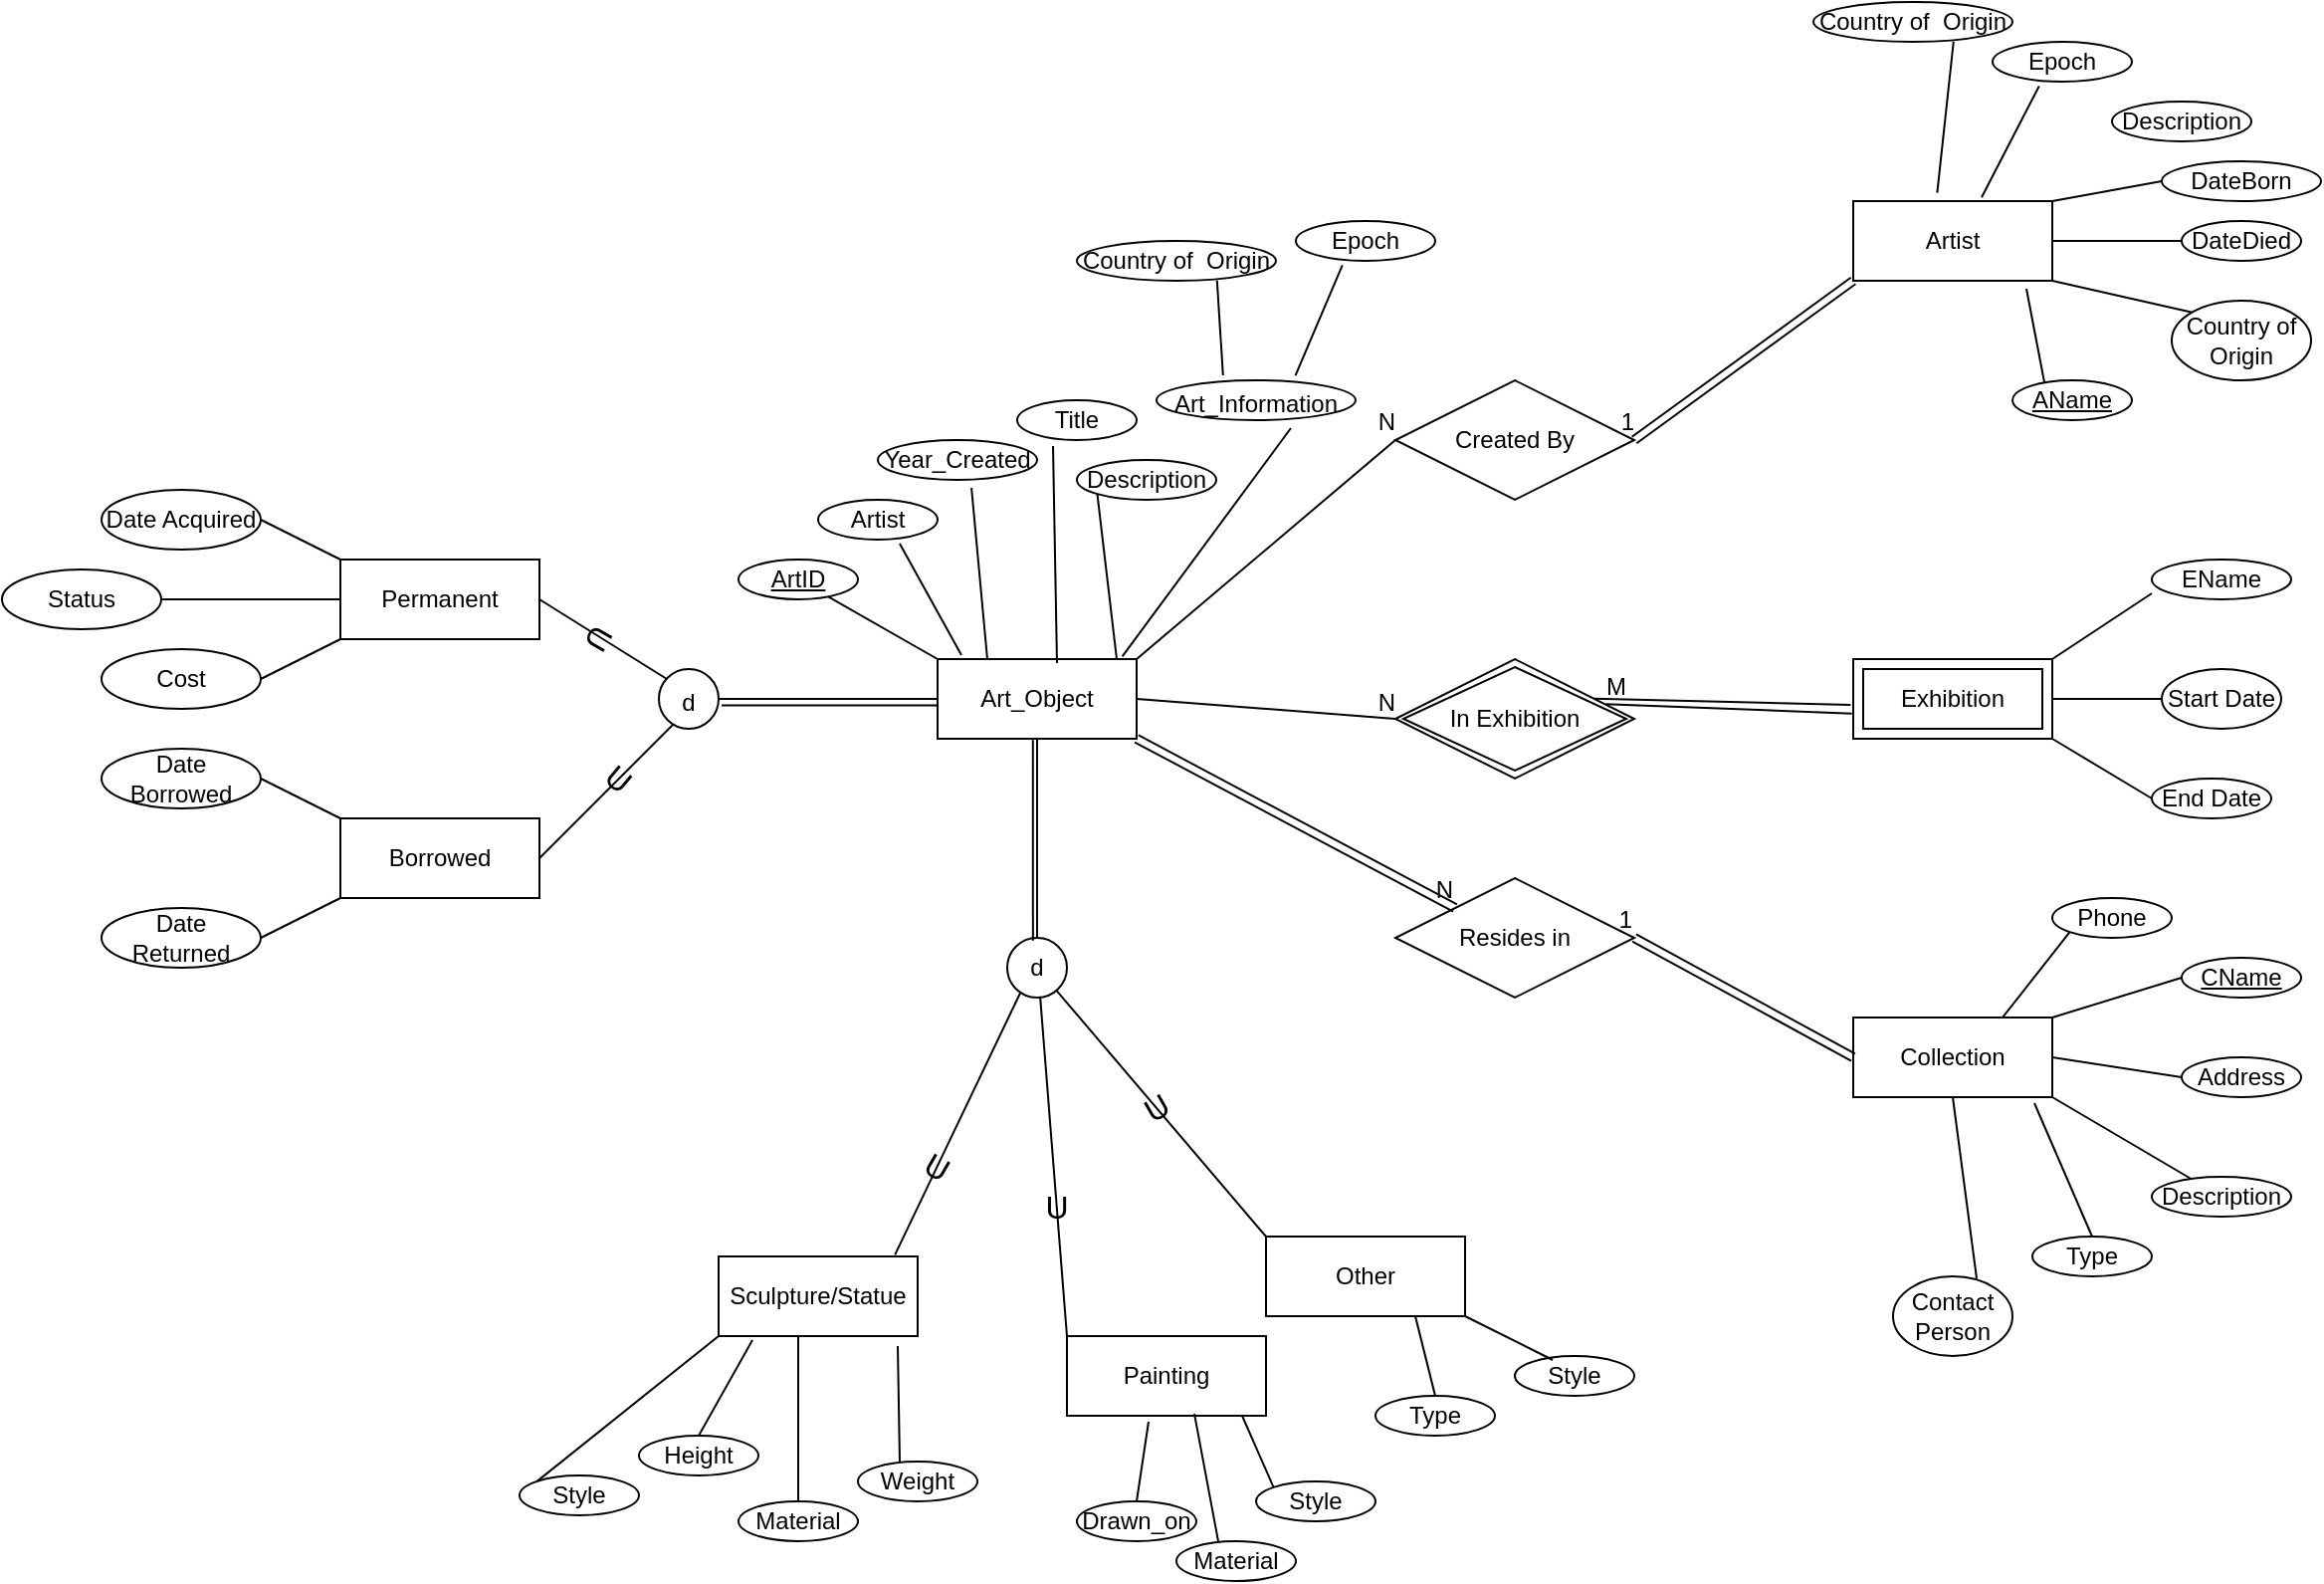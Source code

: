 <mxfile>
    <diagram id="M828vq5d6RUSsPA0u2Nk" name="Page-1">
        <mxGraphModel dx="2179" dy="916" grid="1" gridSize="10" guides="1" tooltips="1" connect="1" arrows="1" fold="1" page="1" pageScale="1" pageWidth="850" pageHeight="1100" math="0" shadow="0">
            <root>
                <mxCell id="0"/>
                <mxCell id="1" parent="0"/>
                <mxCell id="3" value="Art_Object" style="whiteSpace=wrap;html=1;align=center;" parent="1" vertex="1">
                    <mxGeometry x="360" y="390" width="100" height="40" as="geometry"/>
                </mxCell>
                <mxCell id="4" value="Sculpture/Statue" style="whiteSpace=wrap;html=1;align=center;" parent="1" vertex="1">
                    <mxGeometry x="250" y="690" width="100" height="40" as="geometry"/>
                </mxCell>
                <mxCell id="6" value="Painting" style="whiteSpace=wrap;html=1;align=center;" parent="1" vertex="1">
                    <mxGeometry x="425" y="730" width="100" height="40" as="geometry"/>
                </mxCell>
                <mxCell id="7" value="Borrowed" style="whiteSpace=wrap;html=1;align=center;" parent="1" vertex="1">
                    <mxGeometry x="60" y="470" width="100" height="40" as="geometry"/>
                </mxCell>
                <mxCell id="8" value="Permanent" style="whiteSpace=wrap;html=1;align=center;" parent="1" vertex="1">
                    <mxGeometry x="60" y="340" width="100" height="40" as="geometry"/>
                </mxCell>
                <mxCell id="10" value="" style="endArrow=none;html=1;exitX=0;exitY=0;exitDx=0;exitDy=0;" parent="1" source="6" edge="1">
                    <mxGeometry width="50" height="50" relative="1" as="geometry">
                        <mxPoint x="420" y="580" as="sourcePoint"/>
                        <mxPoint x="410" y="540" as="targetPoint"/>
                    </mxGeometry>
                </mxCell>
                <mxCell id="11" value="" style="endArrow=none;html=1;exitX=0.886;exitY=-0.02;exitDx=0;exitDy=0;exitPerimeter=0;" parent="1" source="4" edge="1">
                    <mxGeometry width="50" height="50" relative="1" as="geometry">
                        <mxPoint x="330" y="680" as="sourcePoint"/>
                        <mxPoint x="410" y="540" as="targetPoint"/>
                    </mxGeometry>
                </mxCell>
                <mxCell id="12" value="&lt;u&gt;ArtID&lt;/u&gt;" style="ellipse;whiteSpace=wrap;html=1;align=center;" parent="1" vertex="1">
                    <mxGeometry x="260" y="340" width="60" height="20" as="geometry"/>
                </mxCell>
                <mxCell id="13" value="Artist" style="ellipse;whiteSpace=wrap;html=1;align=center;" parent="1" vertex="1">
                    <mxGeometry x="300" y="310" width="60" height="20" as="geometry"/>
                </mxCell>
                <mxCell id="14" value="Year_Created" style="ellipse;whiteSpace=wrap;html=1;align=center;" parent="1" vertex="1">
                    <mxGeometry x="330" y="280" width="80" height="20" as="geometry"/>
                </mxCell>
                <mxCell id="15" value="" style="endArrow=none;html=1;exitX=0;exitY=0;exitDx=0;exitDy=0;" parent="1" source="3" target="12" edge="1">
                    <mxGeometry width="50" height="50" relative="1" as="geometry">
                        <mxPoint x="610" y="420" as="sourcePoint"/>
                        <mxPoint x="660" y="370" as="targetPoint"/>
                    </mxGeometry>
                </mxCell>
                <mxCell id="16" value="" style="endArrow=none;html=1;exitX=0.12;exitY=-0.05;exitDx=0;exitDy=0;entryX=0.683;entryY=1.1;entryDx=0;entryDy=0;entryPerimeter=0;exitPerimeter=0;" parent="1" source="3" target="13" edge="1">
                    <mxGeometry width="50" height="50" relative="1" as="geometry">
                        <mxPoint x="370" y="400" as="sourcePoint"/>
                        <mxPoint x="315.116" y="368.638" as="targetPoint"/>
                    </mxGeometry>
                </mxCell>
                <mxCell id="17" value="" style="endArrow=none;html=1;exitX=0.25;exitY=0;exitDx=0;exitDy=0;entryX=0.588;entryY=1.2;entryDx=0;entryDy=0;entryPerimeter=0;" parent="1" source="3" target="14" edge="1">
                    <mxGeometry width="50" height="50" relative="1" as="geometry">
                        <mxPoint x="380" y="410" as="sourcePoint"/>
                        <mxPoint x="325.116" y="378.638" as="targetPoint"/>
                    </mxGeometry>
                </mxCell>
                <mxCell id="19" value="Title" style="ellipse;whiteSpace=wrap;html=1;align=center;" parent="1" vertex="1">
                    <mxGeometry x="400" y="260" width="60" height="20" as="geometry"/>
                </mxCell>
                <mxCell id="20" value="Description" style="ellipse;whiteSpace=wrap;html=1;align=center;" parent="1" vertex="1">
                    <mxGeometry x="430" y="290" width="70" height="20" as="geometry"/>
                </mxCell>
                <mxCell id="21" value="" style="endArrow=none;html=1;entryX=0.3;entryY=1.15;entryDx=0;entryDy=0;entryPerimeter=0;exitX=0.6;exitY=0.05;exitDx=0;exitDy=0;exitPerimeter=0;" parent="1" source="3" target="19" edge="1">
                    <mxGeometry width="50" height="50" relative="1" as="geometry">
                        <mxPoint x="610" y="420" as="sourcePoint"/>
                        <mxPoint x="660" y="370" as="targetPoint"/>
                    </mxGeometry>
                </mxCell>
                <mxCell id="23" value="" style="endArrow=none;html=1;entryX=0;entryY=1;entryDx=0;entryDy=0;" parent="1" target="20" edge="1">
                    <mxGeometry width="50" height="50" relative="1" as="geometry">
                        <mxPoint x="450" y="390" as="sourcePoint"/>
                        <mxPoint x="660" y="370" as="targetPoint"/>
                    </mxGeometry>
                </mxCell>
                <mxCell id="24" value="" style="endArrow=none;html=1;entryX=0.17;entryY=1.05;entryDx=0;entryDy=0;entryPerimeter=0;exitX=0.5;exitY=0;exitDx=0;exitDy=0;" parent="1" target="4" edge="1" source="25">
                    <mxGeometry width="50" height="50" relative="1" as="geometry">
                        <mxPoint x="240" y="753" as="sourcePoint"/>
                        <mxPoint x="720" y="653" as="targetPoint"/>
                    </mxGeometry>
                </mxCell>
                <mxCell id="25" value="Height" style="ellipse;whiteSpace=wrap;html=1;align=center;" parent="1" vertex="1">
                    <mxGeometry x="210" y="780" width="60" height="20" as="geometry"/>
                </mxCell>
                <mxCell id="26" value="Material" style="ellipse;whiteSpace=wrap;html=1;align=center;" parent="1" vertex="1">
                    <mxGeometry x="260" y="813" width="60" height="20" as="geometry"/>
                </mxCell>
                <mxCell id="27" value="" style="endArrow=none;html=1;entryX=0.4;entryY=1;entryDx=0;entryDy=0;entryPerimeter=0;exitX=0.5;exitY=0;exitDx=0;exitDy=0;" parent="1" source="26" target="4" edge="1">
                    <mxGeometry width="50" height="50" relative="1" as="geometry">
                        <mxPoint x="670" y="703" as="sourcePoint"/>
                        <mxPoint x="720" y="653" as="targetPoint"/>
                    </mxGeometry>
                </mxCell>
                <mxCell id="28" value="Weight" style="ellipse;whiteSpace=wrap;html=1;align=center;" parent="1" vertex="1">
                    <mxGeometry x="320" y="793" width="60" height="20" as="geometry"/>
                </mxCell>
                <mxCell id="29" value="Style" style="ellipse;whiteSpace=wrap;html=1;align=center;" parent="1" vertex="1">
                    <mxGeometry x="150" y="800" width="60" height="20" as="geometry"/>
                </mxCell>
                <mxCell id="30" value="" style="endArrow=none;html=1;entryX=0.9;entryY=1.125;entryDx=0;entryDy=0;entryPerimeter=0;exitX=0.35;exitY=0;exitDx=0;exitDy=0;exitPerimeter=0;" parent="1" source="28" target="4" edge="1">
                    <mxGeometry width="50" height="50" relative="1" as="geometry">
                        <mxPoint x="670" y="703" as="sourcePoint"/>
                        <mxPoint x="720" y="653" as="targetPoint"/>
                    </mxGeometry>
                </mxCell>
                <mxCell id="31" value="" style="endArrow=none;html=1;entryX=0;entryY=1;entryDx=0;entryDy=0;exitX=0;exitY=0;exitDx=0;exitDy=0;" parent="1" source="29" target="4" edge="1">
                    <mxGeometry width="50" height="50" relative="1" as="geometry">
                        <mxPoint x="670" y="703" as="sourcePoint"/>
                        <mxPoint x="720" y="653" as="targetPoint"/>
                    </mxGeometry>
                </mxCell>
                <mxCell id="42" value="Drawn_on" style="ellipse;whiteSpace=wrap;html=1;align=center;" parent="1" vertex="1">
                    <mxGeometry x="430" y="813" width="60" height="20" as="geometry"/>
                </mxCell>
                <mxCell id="43" value="Material" style="ellipse;whiteSpace=wrap;html=1;align=center;" parent="1" vertex="1">
                    <mxGeometry x="480" y="833" width="60" height="20" as="geometry"/>
                </mxCell>
                <mxCell id="44" value="Style" style="ellipse;whiteSpace=wrap;html=1;align=center;" parent="1" vertex="1">
                    <mxGeometry x="520" y="803" width="60" height="20" as="geometry"/>
                </mxCell>
                <mxCell id="45" value="" style="endArrow=none;html=1;entryX=0.64;entryY=0.975;entryDx=0;entryDy=0;exitX=0.35;exitY=0;exitDx=0;exitDy=0;exitPerimeter=0;entryPerimeter=0;" parent="1" source="43" edge="1" target="6">
                    <mxGeometry width="50" height="50" relative="1" as="geometry">
                        <mxPoint x="850" y="733" as="sourcePoint"/>
                        <mxPoint x="484" y="767" as="targetPoint"/>
                    </mxGeometry>
                </mxCell>
                <mxCell id="46" value="" style="endArrow=none;html=1;entryX=0.88;entryY=1;entryDx=0;entryDy=0;entryPerimeter=0;exitX=0;exitY=0;exitDx=0;exitDy=0;" parent="1" source="44" edge="1" target="6">
                    <mxGeometry width="50" height="50" relative="1" as="geometry">
                        <mxPoint x="850" y="733" as="sourcePoint"/>
                        <mxPoint x="512" y="765" as="targetPoint"/>
                    </mxGeometry>
                </mxCell>
                <mxCell id="47" value="" style="endArrow=none;html=1;entryX=0.41;entryY=1.075;entryDx=0;entryDy=0;entryPerimeter=0;exitX=0.5;exitY=0;exitDx=0;exitDy=0;" parent="1" source="42" edge="1" target="6">
                    <mxGeometry width="50" height="50" relative="1" as="geometry">
                        <mxPoint x="670" y="733" as="sourcePoint"/>
                        <mxPoint x="461" y="766" as="targetPoint"/>
                    </mxGeometry>
                </mxCell>
                <mxCell id="48" value="Artist" style="whiteSpace=wrap;html=1;align=center;" parent="1" vertex="1">
                    <mxGeometry x="820" y="160" width="100" height="40" as="geometry"/>
                </mxCell>
                <mxCell id="49" value="Collection" style="whiteSpace=wrap;html=1;align=center;" parent="1" vertex="1">
                    <mxGeometry x="820" y="570" width="100" height="40" as="geometry"/>
                </mxCell>
                <mxCell id="53" value="Created By" style="shape=rhombus;perimeter=rhombusPerimeter;whiteSpace=wrap;html=1;align=center;" parent="1" vertex="1">
                    <mxGeometry x="590" y="250" width="120" height="60" as="geometry"/>
                </mxCell>
                <mxCell id="54" value="In Exhibition" style="shape=rhombus;double=1;perimeter=rhombusPerimeter;whiteSpace=wrap;html=1;align=center;" parent="1" vertex="1">
                    <mxGeometry x="590" y="390" width="120" height="60" as="geometry"/>
                </mxCell>
                <mxCell id="55" value="Resides in" style="shape=rhombus;perimeter=rhombusPerimeter;whiteSpace=wrap;html=1;align=center;" parent="1" vertex="1">
                    <mxGeometry x="590" y="500" width="120" height="60" as="geometry"/>
                </mxCell>
                <mxCell id="56" value="" style="shape=link;html=1;rounded=0;exitX=1;exitY=1;exitDx=0;exitDy=0;entryX=0;entryY=0;entryDx=0;entryDy=0;" parent="1" source="3" target="55" edge="1">
                    <mxGeometry relative="1" as="geometry">
                        <mxPoint x="430" y="500" as="sourcePoint"/>
                        <mxPoint x="590" y="500" as="targetPoint"/>
                    </mxGeometry>
                </mxCell>
                <mxCell id="57" value="N" style="resizable=0;html=1;align=right;verticalAlign=bottom;" parent="56" connectable="0" vertex="1">
                    <mxGeometry x="1" relative="1" as="geometry"/>
                </mxCell>
                <mxCell id="58" value="" style="shape=link;html=1;rounded=0;entryX=1;entryY=0.5;entryDx=0;entryDy=0;exitX=0;exitY=0.5;exitDx=0;exitDy=0;" parent="1" source="49" target="55" edge="1">
                    <mxGeometry relative="1" as="geometry">
                        <mxPoint x="550" y="400" as="sourcePoint"/>
                        <mxPoint x="710" y="400" as="targetPoint"/>
                    </mxGeometry>
                </mxCell>
                <mxCell id="59" value="1" style="resizable=0;html=1;align=right;verticalAlign=bottom;" parent="58" connectable="0" vertex="1">
                    <mxGeometry x="1" relative="1" as="geometry"/>
                </mxCell>
                <mxCell id="62" value="" style="endArrow=none;html=1;rounded=0;entryX=0;entryY=0.5;entryDx=0;entryDy=0;exitX=1;exitY=0.5;exitDx=0;exitDy=0;" parent="1" source="3" target="54" edge="1">
                    <mxGeometry relative="1" as="geometry">
                        <mxPoint x="550" y="500" as="sourcePoint"/>
                        <mxPoint x="710" y="500" as="targetPoint"/>
                    </mxGeometry>
                </mxCell>
                <mxCell id="63" value="N" style="resizable=0;html=1;align=right;verticalAlign=bottom;" parent="62" connectable="0" vertex="1">
                    <mxGeometry x="1" relative="1" as="geometry"/>
                </mxCell>
                <mxCell id="64" value="" style="endArrow=none;html=1;rounded=0;exitX=0.881;exitY=0.378;exitDx=0;exitDy=0;exitPerimeter=0;entryX=-0.007;entryY=0.683;entryDx=0;entryDy=0;entryPerimeter=0;" parent="1" source="54" edge="1">
                    <mxGeometry relative="1" as="geometry">
                        <mxPoint x="730" y="419.75" as="sourcePoint"/>
                        <mxPoint x="819.3" y="417.32" as="targetPoint"/>
                    </mxGeometry>
                </mxCell>
                <mxCell id="65" value="" style="endArrow=none;html=1;rounded=0;entryX=-0.013;entryY=0.575;entryDx=0;entryDy=0;entryPerimeter=0;" parent="1" edge="1">
                    <mxGeometry relative="1" as="geometry">
                        <mxPoint x="690" y="409.83" as="sourcePoint"/>
                        <mxPoint x="818.7" y="413" as="targetPoint"/>
                    </mxGeometry>
                </mxCell>
                <mxCell id="66" value="M" style="text;strokeColor=none;fillColor=none;spacingLeft=4;spacingRight=4;overflow=hidden;rotatable=0;points=[[0,0.5],[1,0.5]];portConstraint=eastwest;fontSize=12;" parent="1" vertex="1">
                    <mxGeometry x="690" y="390" width="30" height="20" as="geometry"/>
                </mxCell>
                <mxCell id="71" value="" style="endArrow=none;html=1;rounded=0;entryX=0;entryY=0.5;entryDx=0;entryDy=0;exitX=1;exitY=0;exitDx=0;exitDy=0;" parent="1" source="3" target="53" edge="1">
                    <mxGeometry relative="1" as="geometry">
                        <mxPoint x="490" y="470" as="sourcePoint"/>
                        <mxPoint x="650" y="470" as="targetPoint"/>
                    </mxGeometry>
                </mxCell>
                <mxCell id="72" value="N" style="resizable=0;html=1;align=right;verticalAlign=bottom;" parent="71" connectable="0" vertex="1">
                    <mxGeometry x="1" relative="1" as="geometry"/>
                </mxCell>
                <mxCell id="75" value="" style="shape=link;html=1;rounded=0;entryX=1;entryY=0.5;entryDx=0;entryDy=0;exitX=0;exitY=1;exitDx=0;exitDy=0;" parent="1" source="48" target="53" edge="1">
                    <mxGeometry relative="1" as="geometry">
                        <mxPoint x="490" y="470" as="sourcePoint"/>
                        <mxPoint x="650" y="470" as="targetPoint"/>
                    </mxGeometry>
                </mxCell>
                <mxCell id="76" value="1" style="resizable=0;html=1;align=right;verticalAlign=bottom;" parent="75" connectable="0" vertex="1">
                    <mxGeometry x="1" relative="1" as="geometry"/>
                </mxCell>
                <mxCell id="77" value="Other" style="whiteSpace=wrap;html=1;align=center;" parent="1" vertex="1">
                    <mxGeometry x="525" y="680" width="100" height="40" as="geometry"/>
                </mxCell>
                <mxCell id="78" value="" style="endArrow=none;html=1;entryX=0.5;entryY=1;entryDx=0;entryDy=0;" parent="1" target="3" edge="1">
                    <mxGeometry width="50" height="50" relative="1" as="geometry">
                        <mxPoint x="410" y="540" as="sourcePoint"/>
                        <mxPoint x="600" y="440" as="targetPoint"/>
                    </mxGeometry>
                </mxCell>
                <mxCell id="79" value="" style="endArrow=none;html=1;entryX=0;entryY=0;entryDx=0;entryDy=0;startArrow=none;" parent="1" source="135" target="77" edge="1">
                    <mxGeometry width="50" height="50" relative="1" as="geometry">
                        <mxPoint x="410" y="540" as="sourcePoint"/>
                        <mxPoint x="420" y="440" as="targetPoint"/>
                    </mxGeometry>
                </mxCell>
                <mxCell id="81" value="Type" style="ellipse;whiteSpace=wrap;html=1;align=center;" parent="1" vertex="1">
                    <mxGeometry x="580" y="760" width="60" height="20" as="geometry"/>
                </mxCell>
                <mxCell id="82" value="Style" style="ellipse;whiteSpace=wrap;html=1;align=center;" parent="1" vertex="1">
                    <mxGeometry x="650" y="740" width="60" height="20" as="geometry"/>
                </mxCell>
                <mxCell id="83" value="" style="endArrow=none;html=1;entryX=0.75;entryY=1;entryDx=0;entryDy=0;exitX=0.5;exitY=0;exitDx=0;exitDy=0;" parent="1" source="81" target="77" edge="1">
                    <mxGeometry width="50" height="50" relative="1" as="geometry">
                        <mxPoint x="710" y="845" as="sourcePoint"/>
                        <mxPoint x="760" y="795" as="targetPoint"/>
                    </mxGeometry>
                </mxCell>
                <mxCell id="84" value="" style="endArrow=none;html=1;entryX=1;entryY=1;entryDx=0;entryDy=0;exitX=0.317;exitY=0.1;exitDx=0;exitDy=0;exitPerimeter=0;" parent="1" source="82" target="77" edge="1">
                    <mxGeometry width="50" height="50" relative="1" as="geometry">
                        <mxPoint x="760" y="770" as="sourcePoint"/>
                        <mxPoint x="750" y="730" as="targetPoint"/>
                    </mxGeometry>
                </mxCell>
                <mxCell id="86" value="&lt;u&gt;AName&lt;/u&gt;" style="ellipse;whiteSpace=wrap;html=1;align=center;" parent="1" vertex="1">
                    <mxGeometry x="900" y="250" width="60" height="20" as="geometry"/>
                </mxCell>
                <mxCell id="87" value="DateBorn" style="ellipse;whiteSpace=wrap;html=1;align=center;" parent="1" vertex="1">
                    <mxGeometry x="975" y="140" width="80" height="20" as="geometry"/>
                </mxCell>
                <mxCell id="88" value="DateDied" style="ellipse;whiteSpace=wrap;html=1;align=center;" parent="1" vertex="1">
                    <mxGeometry x="985" y="170" width="60" height="20" as="geometry"/>
                </mxCell>
                <mxCell id="89" value="Country of Origin" style="ellipse;whiteSpace=wrap;html=1;align=center;" parent="1" vertex="1">
                    <mxGeometry x="980" y="210" width="70" height="40" as="geometry"/>
                </mxCell>
                <mxCell id="92" value="" style="endArrow=none;html=1;entryX=0.87;entryY=1.1;entryDx=0;entryDy=0;entryPerimeter=0;exitX=0.267;exitY=0.05;exitDx=0;exitDy=0;exitPerimeter=0;" parent="1" source="86" target="48" edge="1">
                    <mxGeometry width="50" height="50" relative="1" as="geometry">
                        <mxPoint x="790" y="390" as="sourcePoint"/>
                        <mxPoint x="840" y="340" as="targetPoint"/>
                    </mxGeometry>
                </mxCell>
                <mxCell id="93" value="" style="endArrow=none;html=1;entryX=1;entryY=1;entryDx=0;entryDy=0;exitX=0;exitY=0;exitDx=0;exitDy=0;" parent="1" source="89" target="48" edge="1">
                    <mxGeometry width="50" height="50" relative="1" as="geometry">
                        <mxPoint x="790" y="390" as="sourcePoint"/>
                        <mxPoint x="840" y="340" as="targetPoint"/>
                    </mxGeometry>
                </mxCell>
                <mxCell id="94" value="" style="endArrow=none;html=1;entryX=1;entryY=0.5;entryDx=0;entryDy=0;exitX=0;exitY=0.5;exitDx=0;exitDy=0;" parent="1" source="88" target="48" edge="1">
                    <mxGeometry width="50" height="50" relative="1" as="geometry">
                        <mxPoint x="790" y="390" as="sourcePoint"/>
                        <mxPoint x="840" y="340" as="targetPoint"/>
                    </mxGeometry>
                </mxCell>
                <mxCell id="95" value="" style="endArrow=none;html=1;entryX=1;entryY=0;entryDx=0;entryDy=0;exitX=0;exitY=0.5;exitDx=0;exitDy=0;" parent="1" source="87" target="48" edge="1">
                    <mxGeometry width="50" height="50" relative="1" as="geometry">
                        <mxPoint x="790" y="390" as="sourcePoint"/>
                        <mxPoint x="840" y="340" as="targetPoint"/>
                    </mxGeometry>
                </mxCell>
                <mxCell id="96" value="Address" style="ellipse;whiteSpace=wrap;html=1;align=center;" parent="1" vertex="1">
                    <mxGeometry x="985" y="590" width="60" height="20" as="geometry"/>
                </mxCell>
                <mxCell id="97" value="&lt;u&gt;CName&lt;/u&gt;" style="ellipse;whiteSpace=wrap;html=1;align=center;" parent="1" vertex="1">
                    <mxGeometry x="985" y="540" width="60" height="20" as="geometry"/>
                </mxCell>
                <mxCell id="98" value="Contact Person" style="ellipse;whiteSpace=wrap;html=1;align=center;" parent="1" vertex="1">
                    <mxGeometry x="840" y="700" width="60" height="40" as="geometry"/>
                </mxCell>
                <mxCell id="99" value="Type" style="ellipse;whiteSpace=wrap;html=1;align=center;" parent="1" vertex="1">
                    <mxGeometry x="910" y="680" width="60" height="20" as="geometry"/>
                </mxCell>
                <mxCell id="100" value="Description" style="ellipse;whiteSpace=wrap;html=1;align=center;" parent="1" vertex="1">
                    <mxGeometry x="970" y="650" width="70" height="20" as="geometry"/>
                </mxCell>
                <mxCell id="101" value="" style="endArrow=none;html=1;entryX=1;entryY=0;entryDx=0;entryDy=0;exitX=0;exitY=0.5;exitDx=0;exitDy=0;" parent="1" source="97" target="49" edge="1">
                    <mxGeometry width="50" height="50" relative="1" as="geometry">
                        <mxPoint x="980" y="550" as="sourcePoint"/>
                        <mxPoint x="1140" y="430" as="targetPoint"/>
                    </mxGeometry>
                </mxCell>
                <mxCell id="102" value="Phone" style="ellipse;whiteSpace=wrap;html=1;align=center;" parent="1" vertex="1">
                    <mxGeometry x="920" y="510" width="60" height="20" as="geometry"/>
                </mxCell>
                <mxCell id="103" value="" style="endArrow=none;html=1;entryX=0;entryY=1;entryDx=0;entryDy=0;exitX=0.75;exitY=0;exitDx=0;exitDy=0;" parent="1" source="49" target="102" edge="1">
                    <mxGeometry width="50" height="50" relative="1" as="geometry">
                        <mxPoint x="1090" y="480" as="sourcePoint"/>
                        <mxPoint x="1140" y="430" as="targetPoint"/>
                    </mxGeometry>
                </mxCell>
                <mxCell id="104" value="" style="endArrow=none;html=1;entryX=0;entryY=0.5;entryDx=0;entryDy=0;exitX=1;exitY=0.5;exitDx=0;exitDy=0;" parent="1" source="49" target="96" edge="1">
                    <mxGeometry width="50" height="50" relative="1" as="geometry">
                        <mxPoint x="905" y="580" as="sourcePoint"/>
                        <mxPoint x="938.787" y="537.071" as="targetPoint"/>
                    </mxGeometry>
                </mxCell>
                <mxCell id="105" value="" style="endArrow=none;html=1;exitX=1;exitY=1;exitDx=0;exitDy=0;" parent="1" source="49" target="100" edge="1">
                    <mxGeometry width="50" height="50" relative="1" as="geometry">
                        <mxPoint x="915" y="590" as="sourcePoint"/>
                        <mxPoint x="948.787" y="547.071" as="targetPoint"/>
                    </mxGeometry>
                </mxCell>
                <mxCell id="107" value="" style="endArrow=none;html=1;entryX=0.5;entryY=0;entryDx=0;entryDy=0;exitX=0.91;exitY=1.075;exitDx=0;exitDy=0;exitPerimeter=0;" parent="1" source="49" target="99" edge="1">
                    <mxGeometry width="50" height="50" relative="1" as="geometry">
                        <mxPoint x="925" y="600" as="sourcePoint"/>
                        <mxPoint x="958.787" y="557.071" as="targetPoint"/>
                    </mxGeometry>
                </mxCell>
                <mxCell id="108" value="" style="endArrow=none;html=1;entryX=0.5;entryY=1;entryDx=0;entryDy=0;exitX=0.7;exitY=0.025;exitDx=0;exitDy=0;exitPerimeter=0;" parent="1" source="98" target="49" edge="1">
                    <mxGeometry width="50" height="50" relative="1" as="geometry">
                        <mxPoint x="935" y="610" as="sourcePoint"/>
                        <mxPoint x="968.787" y="567.071" as="targetPoint"/>
                    </mxGeometry>
                </mxCell>
                <mxCell id="109" value="Start Date" style="ellipse;whiteSpace=wrap;html=1;align=center;" parent="1" vertex="1">
                    <mxGeometry x="975" y="395" width="60" height="30" as="geometry"/>
                </mxCell>
                <mxCell id="110" value="End Date" style="ellipse;whiteSpace=wrap;html=1;align=center;" parent="1" vertex="1">
                    <mxGeometry x="970" y="450" width="60" height="20" as="geometry"/>
                </mxCell>
                <mxCell id="111" value="EName" style="ellipse;whiteSpace=wrap;html=1;align=center;" parent="1" vertex="1">
                    <mxGeometry x="970" y="340" width="70" height="20" as="geometry"/>
                </mxCell>
                <mxCell id="113" value="" style="endArrow=none;html=1;entryX=0;entryY=0.85;entryDx=0;entryDy=0;entryPerimeter=0;exitX=1;exitY=0;exitDx=0;exitDy=0;" parent="1" target="111" edge="1">
                    <mxGeometry width="50" height="50" relative="1" as="geometry">
                        <mxPoint x="920" y="390" as="sourcePoint"/>
                        <mxPoint x="1140" y="440" as="targetPoint"/>
                    </mxGeometry>
                </mxCell>
                <mxCell id="114" value="" style="endArrow=none;html=1;entryX=0;entryY=0.5;entryDx=0;entryDy=0;exitX=1;exitY=0.5;exitDx=0;exitDy=0;" parent="1" target="109" edge="1">
                    <mxGeometry width="50" height="50" relative="1" as="geometry">
                        <mxPoint x="920" y="410" as="sourcePoint"/>
                        <mxPoint x="1140" y="440" as="targetPoint"/>
                    </mxGeometry>
                </mxCell>
                <mxCell id="115" value="" style="endArrow=none;html=1;entryX=1;entryY=1;entryDx=0;entryDy=0;exitX=0;exitY=0.5;exitDx=0;exitDy=0;" parent="1" source="110" edge="1">
                    <mxGeometry width="50" height="50" relative="1" as="geometry">
                        <mxPoint x="1090" y="490" as="sourcePoint"/>
                        <mxPoint x="920" y="430" as="targetPoint"/>
                    </mxGeometry>
                </mxCell>
                <mxCell id="116" value="Exhibition" style="shape=ext;margin=3;double=1;whiteSpace=wrap;html=1;align=center;" parent="1" vertex="1">
                    <mxGeometry x="820" y="390" width="100" height="40" as="geometry"/>
                </mxCell>
                <mxCell id="117" value="Date Acquired" style="ellipse;whiteSpace=wrap;html=1;align=center;" parent="1" vertex="1">
                    <mxGeometry x="-60" y="305" width="80" height="30" as="geometry"/>
                </mxCell>
                <mxCell id="118" value="Status" style="ellipse;whiteSpace=wrap;html=1;align=center;" parent="1" vertex="1">
                    <mxGeometry x="-110" y="345" width="80" height="30" as="geometry"/>
                </mxCell>
                <mxCell id="119" value="Cost" style="ellipse;whiteSpace=wrap;html=1;align=center;" parent="1" vertex="1">
                    <mxGeometry x="-60" y="385" width="80" height="30" as="geometry"/>
                </mxCell>
                <mxCell id="120" value="" style="endArrow=none;html=1;entryX=1;entryY=0.5;entryDx=0;entryDy=0;exitX=0;exitY=0;exitDx=0;exitDy=0;" parent="1" source="8" target="117" edge="1">
                    <mxGeometry width="50" height="50" relative="1" as="geometry">
                        <mxPoint x="130" y="590" as="sourcePoint"/>
                        <mxPoint x="180" y="540" as="targetPoint"/>
                    </mxGeometry>
                </mxCell>
                <mxCell id="121" value="" style="endArrow=none;html=1;entryX=1;entryY=0.5;entryDx=0;entryDy=0;exitX=0;exitY=0.5;exitDx=0;exitDy=0;" parent="1" source="8" target="118" edge="1">
                    <mxGeometry width="50" height="50" relative="1" as="geometry">
                        <mxPoint x="130" y="590" as="sourcePoint"/>
                        <mxPoint x="180" y="540" as="targetPoint"/>
                    </mxGeometry>
                </mxCell>
                <mxCell id="122" value="" style="endArrow=none;html=1;entryX=0;entryY=1;entryDx=0;entryDy=0;exitX=1;exitY=0.5;exitDx=0;exitDy=0;" parent="1" source="119" target="8" edge="1">
                    <mxGeometry width="50" height="50" relative="1" as="geometry">
                        <mxPoint x="130" y="590" as="sourcePoint"/>
                        <mxPoint x="180" y="540" as="targetPoint"/>
                    </mxGeometry>
                </mxCell>
                <mxCell id="123" value="Date Borrowed" style="ellipse;whiteSpace=wrap;html=1;align=center;" parent="1" vertex="1">
                    <mxGeometry x="-60" y="435" width="80" height="30" as="geometry"/>
                </mxCell>
                <mxCell id="125" value="Date Returned" style="ellipse;whiteSpace=wrap;html=1;align=center;" parent="1" vertex="1">
                    <mxGeometry x="-60" y="515" width="80" height="30" as="geometry"/>
                </mxCell>
                <mxCell id="126" value="" style="endArrow=none;html=1;entryX=1;entryY=0.5;entryDx=0;entryDy=0;exitX=0;exitY=0;exitDx=0;exitDy=0;" parent="1" target="123" edge="1">
                    <mxGeometry width="50" height="50" relative="1" as="geometry">
                        <mxPoint x="60" y="470" as="sourcePoint"/>
                        <mxPoint x="180" y="670" as="targetPoint"/>
                    </mxGeometry>
                </mxCell>
                <mxCell id="128" value="" style="endArrow=none;html=1;entryX=0;entryY=1;entryDx=0;entryDy=0;exitX=1;exitY=0.5;exitDx=0;exitDy=0;" parent="1" source="125" edge="1">
                    <mxGeometry width="50" height="50" relative="1" as="geometry">
                        <mxPoint x="130" y="720" as="sourcePoint"/>
                        <mxPoint x="60" y="510" as="targetPoint"/>
                    </mxGeometry>
                </mxCell>
                <mxCell id="129" value="" style="endArrow=none;html=1;entryX=1;entryY=0.5;entryDx=0;entryDy=0;" parent="1" target="8" edge="1">
                    <mxGeometry width="50" height="50" relative="1" as="geometry">
                        <mxPoint x="240" y="410" as="sourcePoint"/>
                        <mxPoint x="440" y="400" as="targetPoint"/>
                    </mxGeometry>
                </mxCell>
                <mxCell id="130" value="" style="endArrow=none;html=1;entryX=1;entryY=0.5;entryDx=0;entryDy=0;" parent="1" target="7" edge="1">
                    <mxGeometry width="50" height="50" relative="1" as="geometry">
                        <mxPoint x="240" y="410" as="sourcePoint"/>
                        <mxPoint x="190.0" y="460" as="targetPoint"/>
                    </mxGeometry>
                </mxCell>
                <mxCell id="131" value="" style="endArrow=none;html=1;entryX=0;entryY=0.5;entryDx=0;entryDy=0;startArrow=none;" parent="1" source="142" target="3" edge="1">
                    <mxGeometry width="50" height="50" relative="1" as="geometry">
                        <mxPoint x="240" y="410" as="sourcePoint"/>
                        <mxPoint x="440" y="400" as="targetPoint"/>
                    </mxGeometry>
                </mxCell>
                <mxCell id="136" value="" style="endArrow=none;html=1;entryX=0;entryY=0;entryDx=0;entryDy=0;" parent="1" target="135" edge="1">
                    <mxGeometry width="50" height="50" relative="1" as="geometry">
                        <mxPoint x="410" y="540" as="sourcePoint"/>
                        <mxPoint x="525" y="680" as="targetPoint"/>
                    </mxGeometry>
                </mxCell>
                <mxCell id="135" value="d" style="ellipse;whiteSpace=wrap;html=1;aspect=fixed;" parent="1" vertex="1">
                    <mxGeometry x="395" y="530" width="30" height="30" as="geometry"/>
                </mxCell>
                <mxCell id="137" value="" style="endArrow=none;html=1;entryX=0.479;entryY=1.016;entryDx=0;entryDy=0;entryPerimeter=0;exitX=0.431;exitY=0.044;exitDx=0;exitDy=0;exitPerimeter=0;" parent="1" source="135" target="3" edge="1">
                    <mxGeometry width="50" height="50" relative="1" as="geometry">
                        <mxPoint x="390" y="520" as="sourcePoint"/>
                        <mxPoint x="410" y="370" as="targetPoint"/>
                    </mxGeometry>
                </mxCell>
                <mxCell id="138" value="&lt;font style=&quot;font-size: 16px;&quot;&gt;U&lt;/font&gt;" style="text;html=1;strokeColor=none;fillColor=none;align=center;verticalAlign=middle;whiteSpace=wrap;rounded=0;rotation=30;" parent="1" vertex="1">
                    <mxGeometry x="330" y="630" width="60" height="30" as="geometry"/>
                </mxCell>
                <mxCell id="140" value="&lt;font style=&quot;font-size: 16px;&quot;&gt;U&lt;/font&gt;" style="text;html=1;strokeColor=none;fillColor=none;align=center;verticalAlign=middle;whiteSpace=wrap;rounded=0;rotation=0;" parent="1" vertex="1">
                    <mxGeometry x="390" y="650" width="60" height="30" as="geometry"/>
                </mxCell>
                <mxCell id="141" value="&lt;font style=&quot;font-size: 16px;&quot;&gt;U&lt;/font&gt;" style="text;html=1;strokeColor=none;fillColor=none;align=center;verticalAlign=middle;whiteSpace=wrap;rounded=0;rotation=-30;" parent="1" vertex="1">
                    <mxGeometry x="440" y="600" width="60" height="30" as="geometry"/>
                </mxCell>
                <mxCell id="143" value="" style="endArrow=none;html=1;entryX=0;entryY=0.5;entryDx=0;entryDy=0;" parent="1" target="142" edge="1">
                    <mxGeometry width="50" height="50" relative="1" as="geometry">
                        <mxPoint x="240.0" y="410" as="sourcePoint"/>
                        <mxPoint x="360" y="410" as="targetPoint"/>
                    </mxGeometry>
                </mxCell>
                <mxCell id="142" value="&lt;font style=&quot;font-size: 12px;&quot;&gt;d&lt;/font&gt;" style="ellipse;whiteSpace=wrap;html=1;aspect=fixed;fontSize=16;" parent="1" vertex="1">
                    <mxGeometry x="220" y="395" width="30" height="30" as="geometry"/>
                </mxCell>
                <mxCell id="144" value="" style="endArrow=none;html=1;fontSize=16;exitX=1.051;exitY=0.61;exitDx=0;exitDy=0;exitPerimeter=0;entryX=0.001;entryY=0.582;entryDx=0;entryDy=0;entryPerimeter=0;" parent="1" source="142" target="3" edge="1">
                    <mxGeometry width="50" height="50" relative="1" as="geometry">
                        <mxPoint x="320" y="520" as="sourcePoint"/>
                        <mxPoint x="360" y="410" as="targetPoint"/>
                    </mxGeometry>
                </mxCell>
                <mxCell id="145" value="U" style="text;html=1;strokeColor=none;fillColor=none;align=center;verticalAlign=middle;whiteSpace=wrap;rounded=0;fontSize=16;rotation=40;" parent="1" vertex="1">
                    <mxGeometry x="170" y="435" width="60" height="30" as="geometry"/>
                </mxCell>
                <mxCell id="146" value="&lt;font style=&quot;font-size: 16px;&quot;&gt;U&lt;/font&gt;" style="text;html=1;strokeColor=none;fillColor=none;align=center;verticalAlign=middle;whiteSpace=wrap;rounded=0;rotation=-240;" parent="1" vertex="1">
                    <mxGeometry x="160" y="365" width="60" height="30" as="geometry"/>
                </mxCell>
                <mxCell id="147" value="" style="endArrow=none;html=1;fontSize=16;exitX=0.928;exitY=-0.032;exitDx=0;exitDy=0;exitPerimeter=0;entryX=0.675;entryY=1.2;entryDx=0;entryDy=0;entryPerimeter=0;" parent="1" source="3" target="149" edge="1">
                    <mxGeometry width="50" height="50" relative="1" as="geometry">
                        <mxPoint x="430" y="540" as="sourcePoint"/>
                        <mxPoint x="540" y="250" as="targetPoint"/>
                    </mxGeometry>
                </mxCell>
                <mxCell id="149" value="&lt;span style=&quot;font-size: 12px;&quot;&gt;Art_Information&lt;/span&gt;" style="ellipse;whiteSpace=wrap;html=1;align=center;fontSize=16;" parent="1" vertex="1">
                    <mxGeometry x="470" y="250" width="100" height="20" as="geometry"/>
                </mxCell>
                <mxCell id="150" value="Country of&amp;nbsp; Origin" style="ellipse;whiteSpace=wrap;html=1;align=center;fontSize=12;" parent="1" vertex="1">
                    <mxGeometry x="800" y="60" width="100" height="20" as="geometry"/>
                </mxCell>
                <mxCell id="151" value="Epoch" style="ellipse;whiteSpace=wrap;html=1;align=center;fontSize=12;" parent="1" vertex="1">
                    <mxGeometry x="890" y="80" width="70" height="20" as="geometry"/>
                </mxCell>
                <mxCell id="152" value="" style="endArrow=none;html=1;fontSize=12;entryX=0.334;entryY=1.112;entryDx=0;entryDy=0;entryPerimeter=0;exitX=0.645;exitY=-0.047;exitDx=0;exitDy=0;exitPerimeter=0;" parent="1" source="48" target="151" edge="1">
                    <mxGeometry width="50" height="50" relative="1" as="geometry">
                        <mxPoint x="430" y="540" as="sourcePoint"/>
                        <mxPoint x="480" y="490" as="targetPoint"/>
                    </mxGeometry>
                </mxCell>
                <mxCell id="153" value="" style="endArrow=none;html=1;fontSize=12;entryX=0.704;entryY=0.994;entryDx=0;entryDy=0;entryPerimeter=0;exitX=0.422;exitY=-0.106;exitDx=0;exitDy=0;exitPerimeter=0;" parent="1" source="48" target="150" edge="1">
                    <mxGeometry width="50" height="50" relative="1" as="geometry">
                        <mxPoint x="430" y="540" as="sourcePoint"/>
                        <mxPoint x="480" y="490" as="targetPoint"/>
                    </mxGeometry>
                </mxCell>
                <mxCell id="155" value="Description" style="ellipse;whiteSpace=wrap;html=1;align=center;" vertex="1" parent="1">
                    <mxGeometry x="950" y="110" width="70" height="20" as="geometry"/>
                </mxCell>
                <mxCell id="156" value="Country of&amp;nbsp; Origin" style="ellipse;whiteSpace=wrap;html=1;align=center;fontSize=12;" vertex="1" parent="1">
                    <mxGeometry x="430" y="180" width="100" height="20" as="geometry"/>
                </mxCell>
                <mxCell id="157" value="Epoch" style="ellipse;whiteSpace=wrap;html=1;align=center;fontSize=12;" vertex="1" parent="1">
                    <mxGeometry x="540" y="170" width="70" height="20" as="geometry"/>
                </mxCell>
                <mxCell id="158" value="" style="endArrow=none;html=1;fontSize=12;entryX=0.334;entryY=1.112;entryDx=0;entryDy=0;entryPerimeter=0;exitX=0.698;exitY=-0.124;exitDx=0;exitDy=0;exitPerimeter=0;" edge="1" parent="1" target="157" source="149">
                    <mxGeometry width="50" height="50" relative="1" as="geometry">
                        <mxPoint x="534.5" y="248.12" as="sourcePoint"/>
                        <mxPoint x="130" y="580" as="targetPoint"/>
                    </mxGeometry>
                </mxCell>
                <mxCell id="159" value="" style="endArrow=none;html=1;fontSize=12;entryX=0.704;entryY=0.994;entryDx=0;entryDy=0;entryPerimeter=0;exitX=0.334;exitY=-0.124;exitDx=0;exitDy=0;exitPerimeter=0;" edge="1" parent="1" target="156" source="149">
                    <mxGeometry width="50" height="50" relative="1" as="geometry">
                        <mxPoint x="512.2" y="245.76" as="sourcePoint"/>
                        <mxPoint x="130" y="580" as="targetPoint"/>
                    </mxGeometry>
                </mxCell>
            </root>
        </mxGraphModel>
    </diagram>
</mxfile>